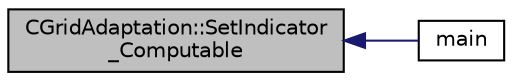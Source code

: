 digraph "CGridAdaptation::SetIndicator_Computable"
{
  edge [fontname="Helvetica",fontsize="10",labelfontname="Helvetica",labelfontsize="10"];
  node [fontname="Helvetica",fontsize="10",shape=record];
  rankdir="LR";
  Node206 [label="CGridAdaptation::SetIndicator\l_Computable",height=0.2,width=0.4,color="black", fillcolor="grey75", style="filled", fontcolor="black"];
  Node206 -> Node207 [dir="back",color="midnightblue",fontsize="10",style="solid",fontname="Helvetica"];
  Node207 [label="main",height=0.2,width=0.4,color="black", fillcolor="white", style="filled",URL="$_s_u2___m_s_h_8cpp.html#a0ddf1224851353fc92bfbff6f499fa97"];
}
